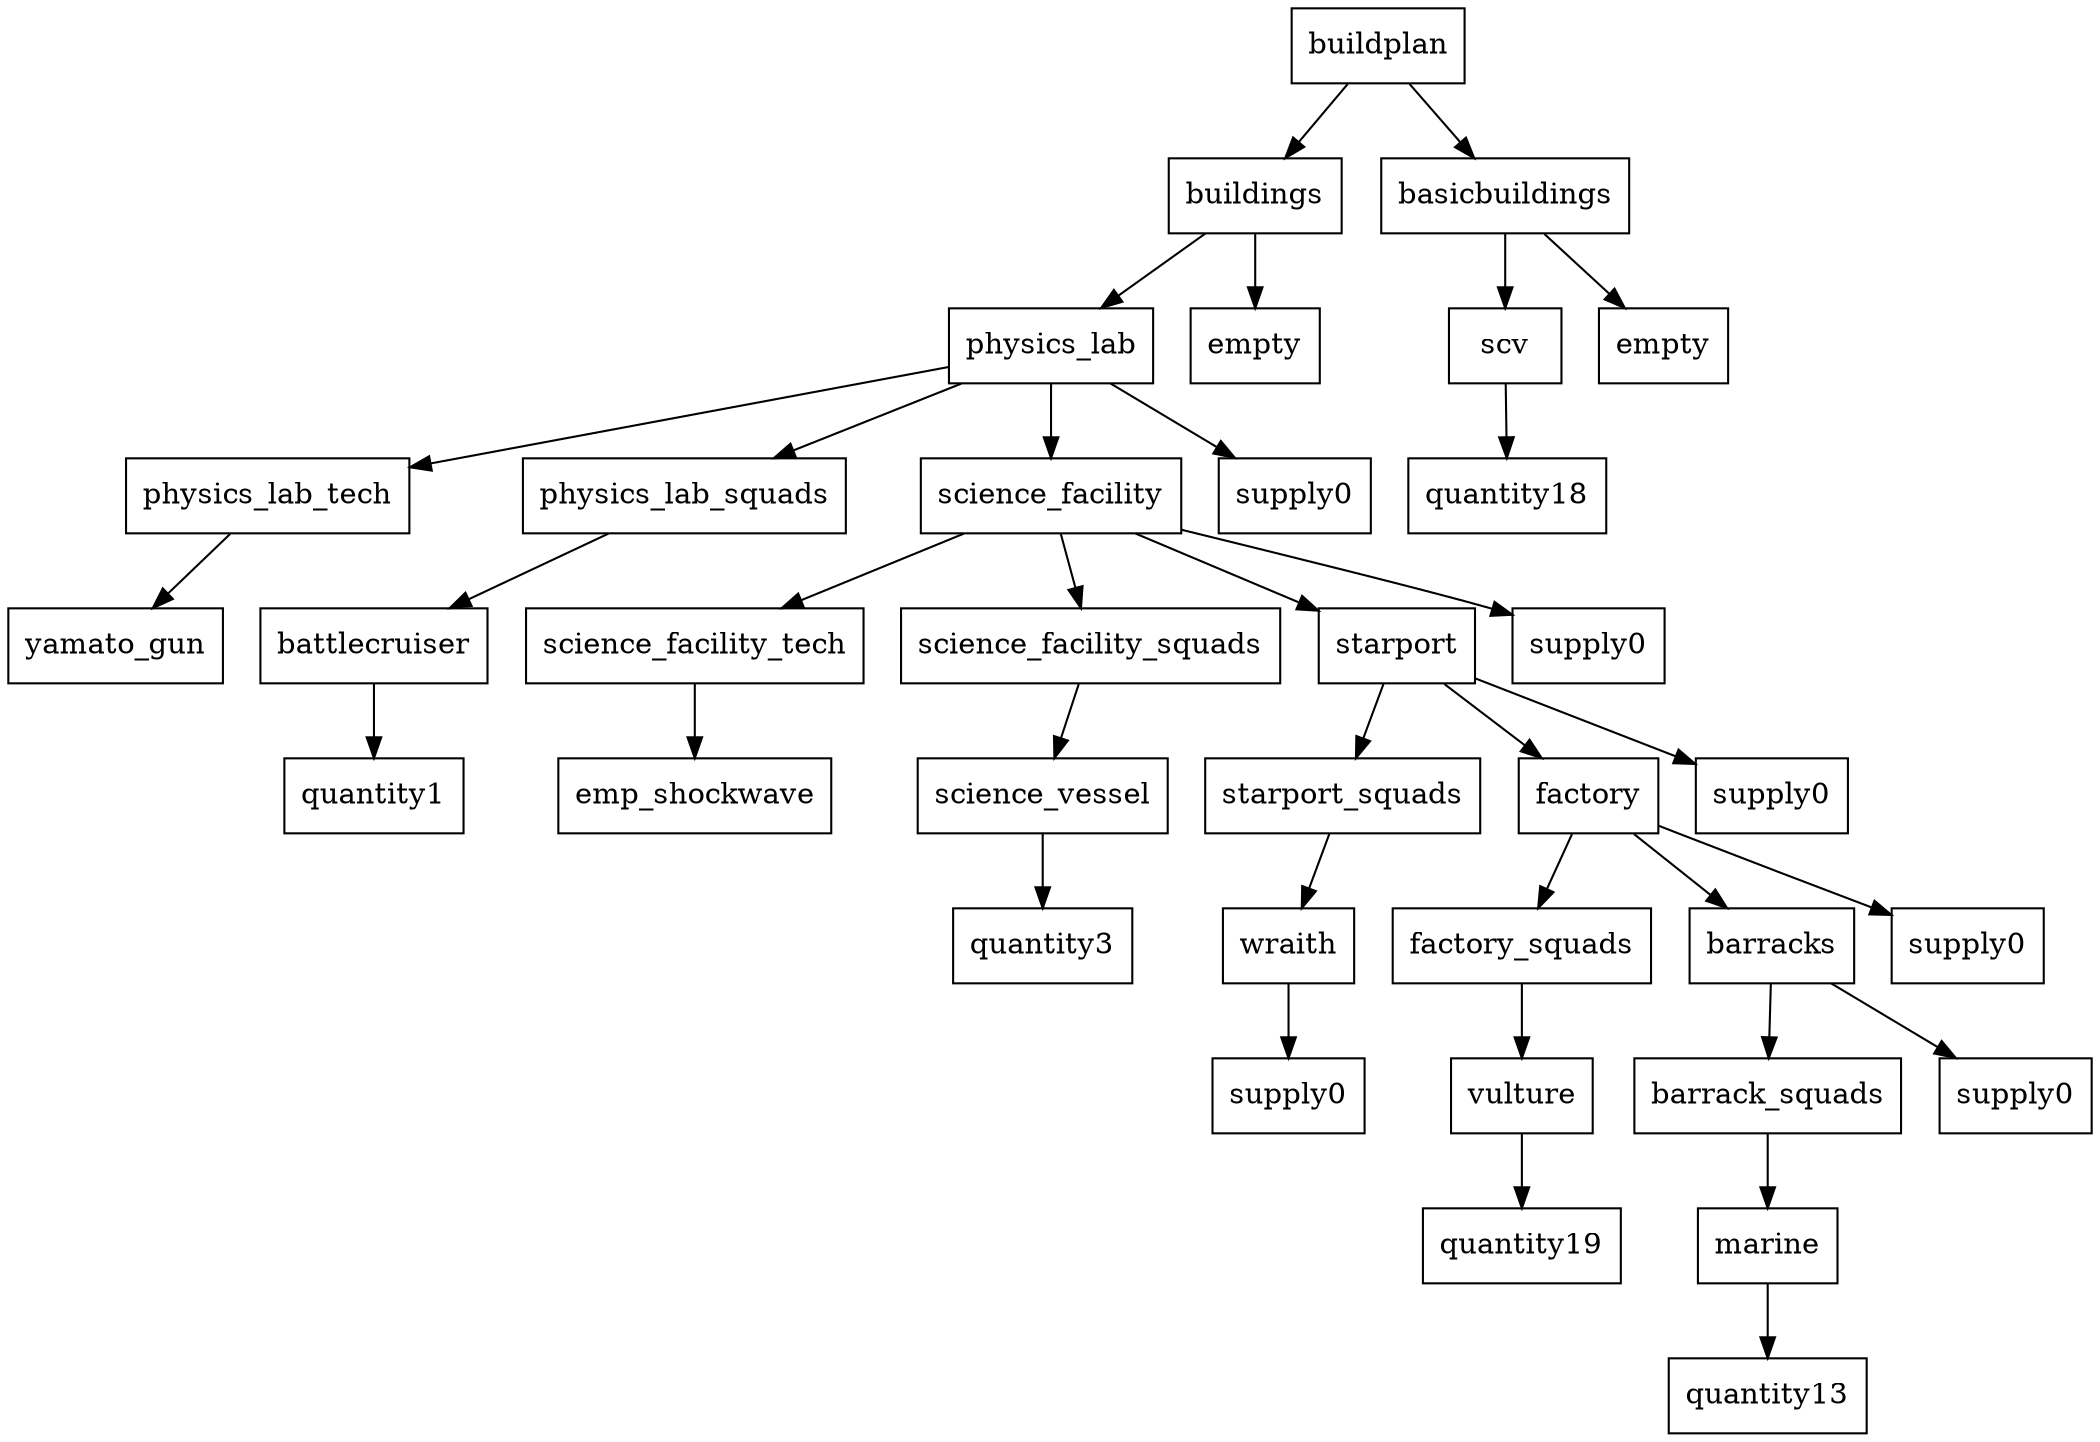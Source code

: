 digraph g {
graph [ordering=out];
node [shape=rectangle];
n[label = "buildplan"];
n0[label = "buildings"];
n00[label = "physics_lab"];
n000[label = "physics_lab_tech"];
n0000[label = "yamato_gun"];
n000 -> n0000;
n00 -> n000;
n001[label = "physics_lab_squads"];
n0010[label = "battlecruiser"];
n00100[label = "quantity1"];
n0010 -> n00100;
n001 -> n0010;
n00 -> n001;
n002[label = "science_facility"];
n0020[label = "science_facility_tech"];
n00200[label = "emp_shockwave"];
n0020 -> n00200;
n002 -> n0020;
n0021[label = "science_facility_squads"];
n00210[label = "science_vessel"];
n002100[label = "quantity3"];
n00210 -> n002100;
n0021 -> n00210;
n002 -> n0021;
n0022[label = "starport"];
n00220[label = "starport_squads"];
n002200[label = "wraith"];
n0022000[label = "supply0"];
n002200 -> n0022000;
n00220 -> n002200;
n0022 -> n00220;
n00221[label = "factory"];
n002210[label = "factory_squads"];
n0022100[label = "vulture"];
n00221000[label = "quantity19"];
n0022100 -> n00221000;
n002210 -> n0022100;
n00221 -> n002210;
n002211[label = "barracks"];
n0022110[label = "barrack_squads"];
n00221100[label = "marine"];
n002211000[label = "quantity13"];
n00221100 -> n002211000;
n0022110 -> n00221100;
n002211 -> n0022110;
n0022111[label = "supply0"];
n002211 -> n0022111;
n00221 -> n002211;
n002212[label = "supply0"];
n00221 -> n002212;
n0022 -> n00221;
n00222[label = "supply0"];
n0022 -> n00222;
n002 -> n0022;
n0023[label = "supply0"];
n002 -> n0023;
n00 -> n002;
n003[label = "supply0"];
n00 -> n003;
n0 -> n00;
n01[label = "empty"];
n0 -> n01;
n -> n0;
n1[label = "basicbuildings"];
n10[label = "scv"];
n100[label = "quantity18"];
n10 -> n100;
n1 -> n10;
n11[label = "empty"];
n1 -> n11;
n -> n1;
}

